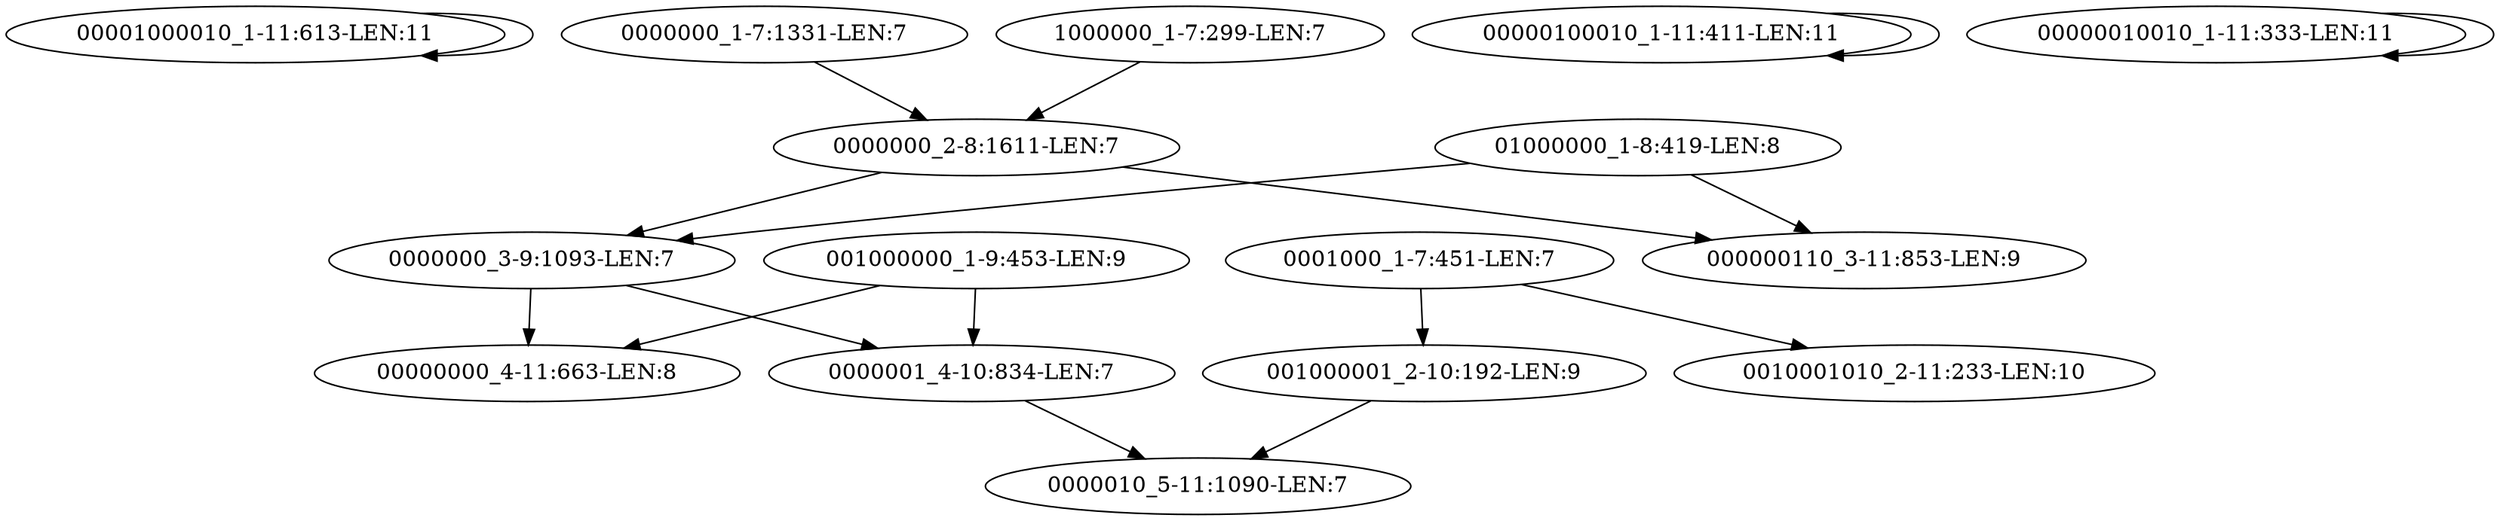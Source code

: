 digraph G {
    "00001000010_1-11:613-LEN:11" -> "00001000010_1-11:613-LEN:11";
    "0000000_1-7:1331-LEN:7" -> "0000000_2-8:1611-LEN:7";
    "001000001_2-10:192-LEN:9" -> "0000010_5-11:1090-LEN:7";
    "0000000_3-9:1093-LEN:7" -> "00000000_4-11:663-LEN:8";
    "0000000_3-9:1093-LEN:7" -> "0000001_4-10:834-LEN:7";
    "0001000_1-7:451-LEN:7" -> "001000001_2-10:192-LEN:9";
    "0001000_1-7:451-LEN:7" -> "0010001010_2-11:233-LEN:10";
    "0000000_2-8:1611-LEN:7" -> "0000000_3-9:1093-LEN:7";
    "0000000_2-8:1611-LEN:7" -> "000000110_3-11:853-LEN:9";
    "01000000_1-8:419-LEN:8" -> "0000000_3-9:1093-LEN:7";
    "01000000_1-8:419-LEN:8" -> "000000110_3-11:853-LEN:9";
    "001000000_1-9:453-LEN:9" -> "00000000_4-11:663-LEN:8";
    "001000000_1-9:453-LEN:9" -> "0000001_4-10:834-LEN:7";
    "00000100010_1-11:411-LEN:11" -> "00000100010_1-11:411-LEN:11";
    "0000001_4-10:834-LEN:7" -> "0000010_5-11:1090-LEN:7";
    "00000010010_1-11:333-LEN:11" -> "00000010010_1-11:333-LEN:11";
    "1000000_1-7:299-LEN:7" -> "0000000_2-8:1611-LEN:7";
}
